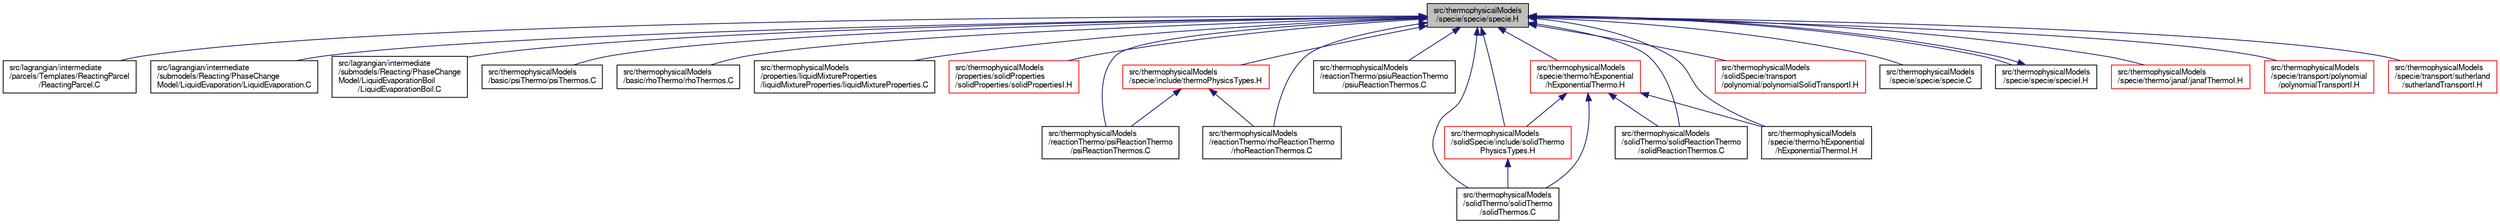 digraph "src/thermophysicalModels/specie/specie/specie.H"
{
  bgcolor="transparent";
  edge [fontname="FreeSans",fontsize="10",labelfontname="FreeSans",labelfontsize="10"];
  node [fontname="FreeSans",fontsize="10",shape=record];
  Node73 [label="src/thermophysicalModels\l/specie/specie/specie.H",height=0.2,width=0.4,color="black", fillcolor="grey75", style="filled", fontcolor="black"];
  Node73 -> Node74 [dir="back",color="midnightblue",fontsize="10",style="solid",fontname="FreeSans"];
  Node74 [label="src/lagrangian/intermediate\l/parcels/Templates/ReactingParcel\l/ReactingParcel.C",height=0.2,width=0.4,color="black",URL="$a05480.html"];
  Node73 -> Node75 [dir="back",color="midnightblue",fontsize="10",style="solid",fontname="FreeSans"];
  Node75 [label="src/lagrangian/intermediate\l/submodels/Reacting/PhaseChange\lModel/LiquidEvaporation/LiquidEvaporation.C",height=0.2,width=0.4,color="black",URL="$a06215.html"];
  Node73 -> Node76 [dir="back",color="midnightblue",fontsize="10",style="solid",fontname="FreeSans"];
  Node76 [label="src/lagrangian/intermediate\l/submodels/Reacting/PhaseChange\lModel/LiquidEvaporationBoil\l/LiquidEvaporationBoil.C",height=0.2,width=0.4,color="black",URL="$a06221.html"];
  Node73 -> Node77 [dir="back",color="midnightblue",fontsize="10",style="solid",fontname="FreeSans"];
  Node77 [label="src/thermophysicalModels\l/basic/psiThermo/psiThermos.C",height=0.2,width=0.4,color="black",URL="$a15464.html"];
  Node73 -> Node78 [dir="back",color="midnightblue",fontsize="10",style="solid",fontname="FreeSans"];
  Node78 [label="src/thermophysicalModels\l/basic/rhoThermo/rhoThermos.C",height=0.2,width=0.4,color="black",URL="$a15479.html"];
  Node73 -> Node79 [dir="back",color="midnightblue",fontsize="10",style="solid",fontname="FreeSans"];
  Node79 [label="src/thermophysicalModels\l/properties/liquidMixtureProperties\l/liquidMixtureProperties/liquidMixtureProperties.C",height=0.2,width=0.4,color="black",URL="$a15593.html"];
  Node73 -> Node80 [dir="back",color="midnightblue",fontsize="10",style="solid",fontname="FreeSans"];
  Node80 [label="src/thermophysicalModels\l/properties/solidProperties\l/solidProperties/solidPropertiesI.H",height=0.2,width=0.4,color="red",URL="$a15908.html"];
  Node73 -> Node151 [dir="back",color="midnightblue",fontsize="10",style="solid",fontname="FreeSans"];
  Node151 [label="src/thermophysicalModels\l/reactionThermo/psiReactionThermo\l/psiReactionThermos.C",height=0.2,width=0.4,color="black",URL="$a16223.html"];
  Node73 -> Node152 [dir="back",color="midnightblue",fontsize="10",style="solid",fontname="FreeSans"];
  Node152 [label="src/thermophysicalModels\l/reactionThermo/psiuReactionThermo\l/psiuReactionThermos.C",height=0.2,width=0.4,color="black",URL="$a16238.html"];
  Node73 -> Node153 [dir="back",color="midnightblue",fontsize="10",style="solid",fontname="FreeSans"];
  Node153 [label="src/thermophysicalModels\l/reactionThermo/rhoReactionThermo\l/rhoReactionThermos.C",height=0.2,width=0.4,color="black",URL="$a16247.html"];
  Node73 -> Node154 [dir="back",color="midnightblue",fontsize="10",style="solid",fontname="FreeSans"];
  Node154 [label="src/thermophysicalModels\l/solidSpecie/include/solidThermo\lPhysicsTypes.H",height=0.2,width=0.4,color="red",URL="$a16298.html",tooltip="Type definitions for solid-thermo-physics models. "];
  Node154 -> Node159 [dir="back",color="midnightblue",fontsize="10",style="solid",fontname="FreeSans"];
  Node159 [label="src/thermophysicalModels\l/solidThermo/solidThermo\l/solidThermos.C",height=0.2,width=0.4,color="black",URL="$a16385.html"];
  Node73 -> Node162 [dir="back",color="midnightblue",fontsize="10",style="solid",fontname="FreeSans"];
  Node162 [label="src/thermophysicalModels\l/solidSpecie/transport\l/polynomial/polynomialSolidTransportI.H",height=0.2,width=0.4,color="red",URL="$a16355.html"];
  Node73 -> Node165 [dir="back",color="midnightblue",fontsize="10",style="solid",fontname="FreeSans"];
  Node165 [label="src/thermophysicalModels\l/solidThermo/solidReactionThermo\l/solidReactionThermos.C",height=0.2,width=0.4,color="black",URL="$a16367.html"];
  Node73 -> Node159 [dir="back",color="midnightblue",fontsize="10",style="solid",fontname="FreeSans"];
  Node73 -> Node166 [dir="back",color="midnightblue",fontsize="10",style="solid",fontname="FreeSans"];
  Node166 [label="src/thermophysicalModels\l/specie/include/thermoPhysicsTypes.H",height=0.2,width=0.4,color="red",URL="$a16463.html",tooltip="Type definitions for thermo-physics models. "];
  Node166 -> Node151 [dir="back",color="midnightblue",fontsize="10",style="solid",fontname="FreeSans"];
  Node166 -> Node153 [dir="back",color="midnightblue",fontsize="10",style="solid",fontname="FreeSans"];
  Node73 -> Node180 [dir="back",color="midnightblue",fontsize="10",style="solid",fontname="FreeSans"];
  Node180 [label="src/thermophysicalModels\l/specie/specie/specie.C",height=0.2,width=0.4,color="black",URL="$a16586.html"];
  Node73 -> Node181 [dir="back",color="midnightblue",fontsize="10",style="solid",fontname="FreeSans"];
  Node181 [label="src/thermophysicalModels\l/specie/specie/specieI.H",height=0.2,width=0.4,color="black",URL="$a16592.html"];
  Node181 -> Node73 [dir="back",color="midnightblue",fontsize="10",style="solid",fontname="FreeSans"];
  Node73 -> Node182 [dir="back",color="midnightblue",fontsize="10",style="solid",fontname="FreeSans"];
  Node182 [label="src/thermophysicalModels\l/specie/thermo/hExponential\l/hExponentialThermo.H",height=0.2,width=0.4,color="red",URL="$a16625.html"];
  Node182 -> Node154 [dir="back",color="midnightblue",fontsize="10",style="solid",fontname="FreeSans"];
  Node182 -> Node165 [dir="back",color="midnightblue",fontsize="10",style="solid",fontname="FreeSans"];
  Node182 -> Node159 [dir="back",color="midnightblue",fontsize="10",style="solid",fontname="FreeSans"];
  Node182 -> Node184 [dir="back",color="midnightblue",fontsize="10",style="solid",fontname="FreeSans"];
  Node184 [label="src/thermophysicalModels\l/specie/thermo/hExponential\l/hExponentialThermoI.H",height=0.2,width=0.4,color="black",URL="$a16628.html"];
  Node73 -> Node184 [dir="back",color="midnightblue",fontsize="10",style="solid",fontname="FreeSans"];
  Node73 -> Node185 [dir="back",color="midnightblue",fontsize="10",style="solid",fontname="FreeSans"];
  Node185 [label="src/thermophysicalModels\l/specie/thermo/janaf/janafThermoI.H",height=0.2,width=0.4,color="red",URL="$a16646.html"];
  Node73 -> Node189 [dir="back",color="midnightblue",fontsize="10",style="solid",fontname="FreeSans"];
  Node189 [label="src/thermophysicalModels\l/specie/transport/polynomial\l/polynomialTransportI.H",height=0.2,width=0.4,color="red",URL="$a16679.html"];
  Node73 -> Node192 [dir="back",color="midnightblue",fontsize="10",style="solid",fontname="FreeSans"];
  Node192 [label="src/thermophysicalModels\l/specie/transport/sutherland\l/sutherlandTransportI.H",height=0.2,width=0.4,color="red",URL="$a16688.html"];
}
